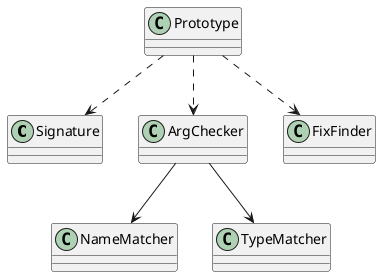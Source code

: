 @startuml FunctionPrototype
hide empty description

class Signature{
}

class NameMatcher{
}

class ArgChecker{
}

class Prototype{
	
}

class FixFinder{
}
class ArgChecker{
}



Prototype..>ArgChecker
Prototype..>FixFinder
ArgChecker-->NameMatcher
ArgChecker-->TypeMatcher
Prototype ..> Signature

@enduml